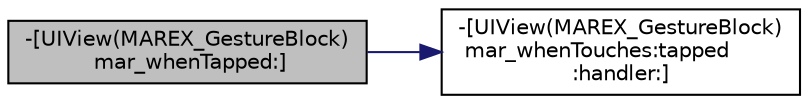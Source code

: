 digraph "-[UIView(MAREX_GestureBlock) mar_whenTapped:]"
{
  edge [fontname="Helvetica",fontsize="10",labelfontname="Helvetica",labelfontsize="10"];
  node [fontname="Helvetica",fontsize="10",shape=record];
  rankdir="LR";
  Node5 [label="-[UIView(MAREX_GestureBlock)\l mar_whenTapped:]",height=0.2,width=0.4,color="black", fillcolor="grey75", style="filled", fontcolor="black"];
  Node5 -> Node6 [color="midnightblue",fontsize="10",style="solid"];
  Node6 [label="-[UIView(MAREX_GestureBlock)\l mar_whenTouches:tapped\l:handler:]",height=0.2,width=0.4,color="black", fillcolor="white", style="filled",URL="$category_u_i_view_07_m_a_r_e_x___gesture_block_08.html#a4c9a3fceb9b732e8f367d7b0bc0eb6b3"];
}
